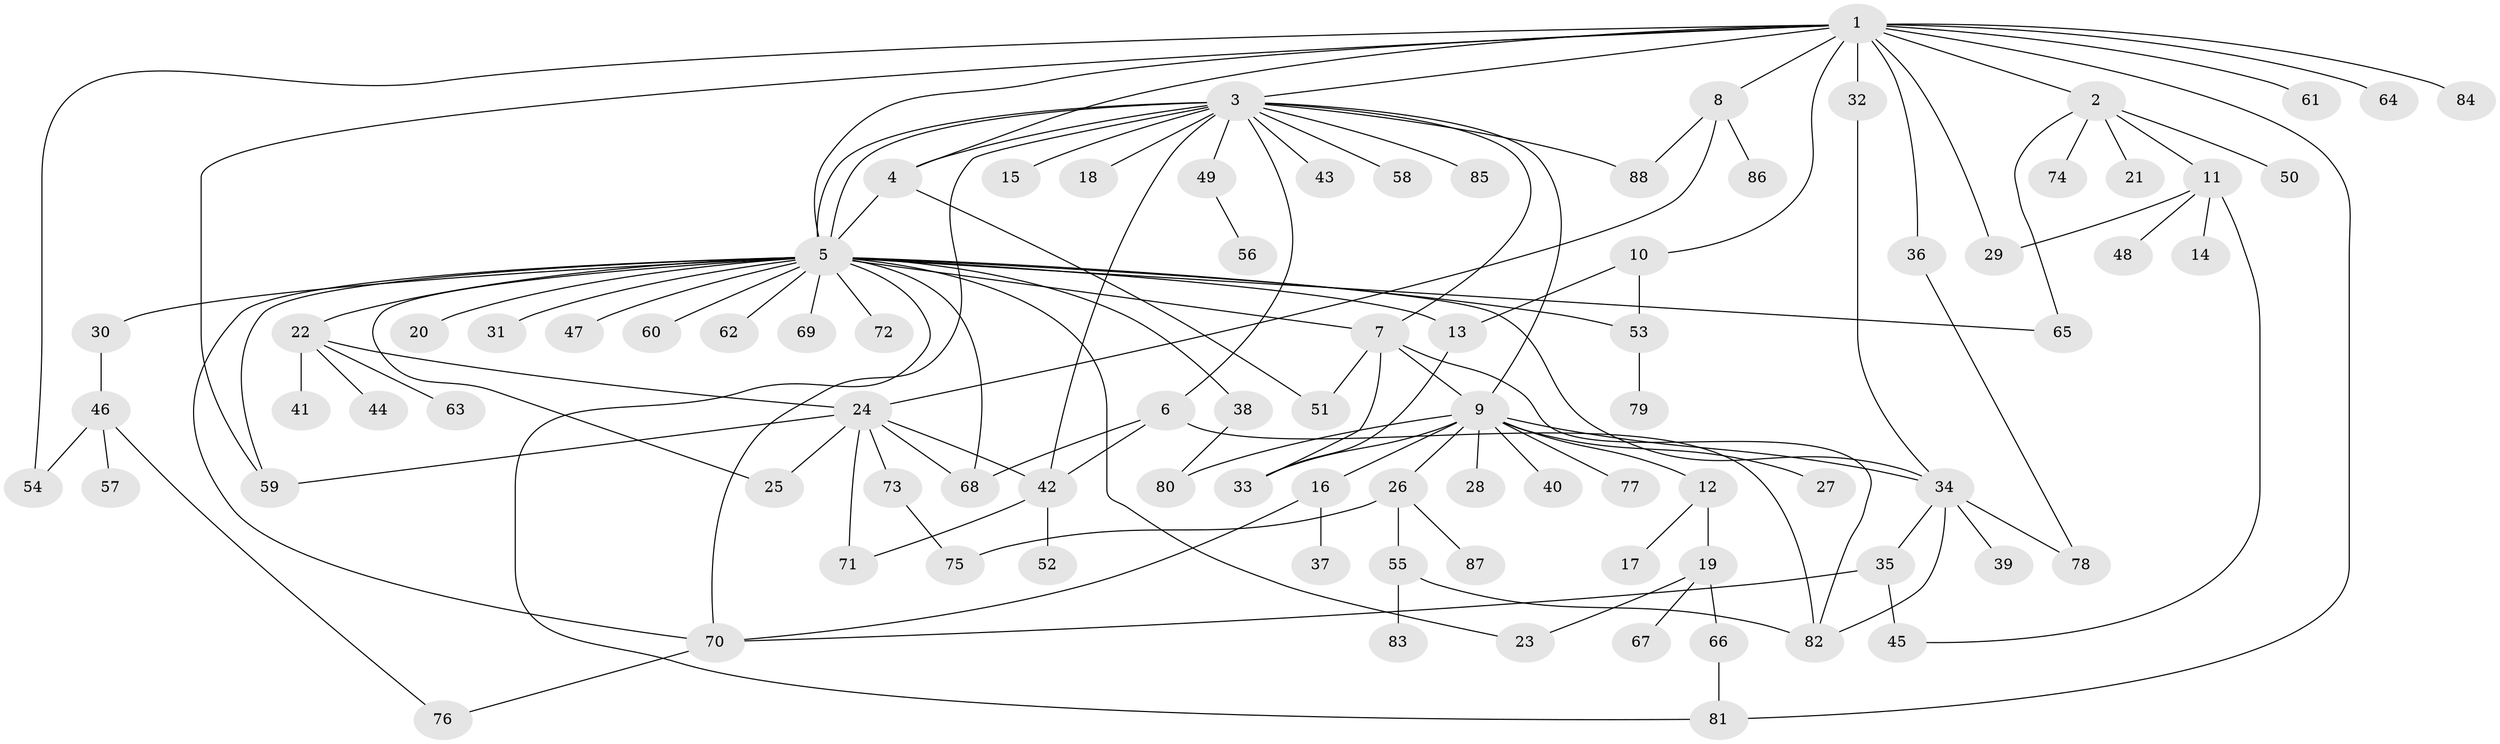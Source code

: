 // coarse degree distribution, {14: 0.015384615384615385, 5: 0.06153846153846154, 15: 0.015384615384615385, 4: 0.13846153846153847, 24: 0.015384615384615385, 6: 0.015384615384615385, 12: 0.015384615384615385, 2: 0.15384615384615385, 1: 0.46153846153846156, 7: 0.03076923076923077, 3: 0.07692307692307693}
// Generated by graph-tools (version 1.1) at 2025/41/03/06/25 10:41:48]
// undirected, 88 vertices, 127 edges
graph export_dot {
graph [start="1"]
  node [color=gray90,style=filled];
  1;
  2;
  3;
  4;
  5;
  6;
  7;
  8;
  9;
  10;
  11;
  12;
  13;
  14;
  15;
  16;
  17;
  18;
  19;
  20;
  21;
  22;
  23;
  24;
  25;
  26;
  27;
  28;
  29;
  30;
  31;
  32;
  33;
  34;
  35;
  36;
  37;
  38;
  39;
  40;
  41;
  42;
  43;
  44;
  45;
  46;
  47;
  48;
  49;
  50;
  51;
  52;
  53;
  54;
  55;
  56;
  57;
  58;
  59;
  60;
  61;
  62;
  63;
  64;
  65;
  66;
  67;
  68;
  69;
  70;
  71;
  72;
  73;
  74;
  75;
  76;
  77;
  78;
  79;
  80;
  81;
  82;
  83;
  84;
  85;
  86;
  87;
  88;
  1 -- 2;
  1 -- 3;
  1 -- 4;
  1 -- 5;
  1 -- 8;
  1 -- 10;
  1 -- 29;
  1 -- 32;
  1 -- 36;
  1 -- 54;
  1 -- 59;
  1 -- 61;
  1 -- 64;
  1 -- 81;
  1 -- 84;
  2 -- 11;
  2 -- 21;
  2 -- 50;
  2 -- 65;
  2 -- 74;
  3 -- 4;
  3 -- 5;
  3 -- 5;
  3 -- 6;
  3 -- 7;
  3 -- 9;
  3 -- 15;
  3 -- 18;
  3 -- 42;
  3 -- 43;
  3 -- 49;
  3 -- 58;
  3 -- 70;
  3 -- 85;
  3 -- 88;
  4 -- 5;
  4 -- 51;
  5 -- 7;
  5 -- 13;
  5 -- 20;
  5 -- 22;
  5 -- 23;
  5 -- 25;
  5 -- 30;
  5 -- 31;
  5 -- 34;
  5 -- 38;
  5 -- 47;
  5 -- 53;
  5 -- 59;
  5 -- 60;
  5 -- 62;
  5 -- 65;
  5 -- 68;
  5 -- 69;
  5 -- 70;
  5 -- 72;
  5 -- 81;
  6 -- 42;
  6 -- 68;
  6 -- 82;
  7 -- 9;
  7 -- 33;
  7 -- 51;
  7 -- 82;
  8 -- 24;
  8 -- 86;
  8 -- 88;
  9 -- 12;
  9 -- 16;
  9 -- 26;
  9 -- 27;
  9 -- 28;
  9 -- 33;
  9 -- 34;
  9 -- 40;
  9 -- 77;
  9 -- 80;
  10 -- 13;
  10 -- 53;
  11 -- 14;
  11 -- 29;
  11 -- 45;
  11 -- 48;
  12 -- 17;
  12 -- 19;
  13 -- 33;
  16 -- 37;
  16 -- 70;
  19 -- 23;
  19 -- 66;
  19 -- 67;
  22 -- 24;
  22 -- 41;
  22 -- 44;
  22 -- 63;
  24 -- 25;
  24 -- 42;
  24 -- 59;
  24 -- 68;
  24 -- 71;
  24 -- 73;
  26 -- 55;
  26 -- 75;
  26 -- 87;
  30 -- 46;
  32 -- 34;
  34 -- 35;
  34 -- 39;
  34 -- 78;
  34 -- 82;
  35 -- 45;
  35 -- 70;
  36 -- 78;
  38 -- 80;
  42 -- 52;
  42 -- 71;
  46 -- 54;
  46 -- 57;
  46 -- 76;
  49 -- 56;
  53 -- 79;
  55 -- 82;
  55 -- 83;
  66 -- 81;
  70 -- 76;
  73 -- 75;
}
